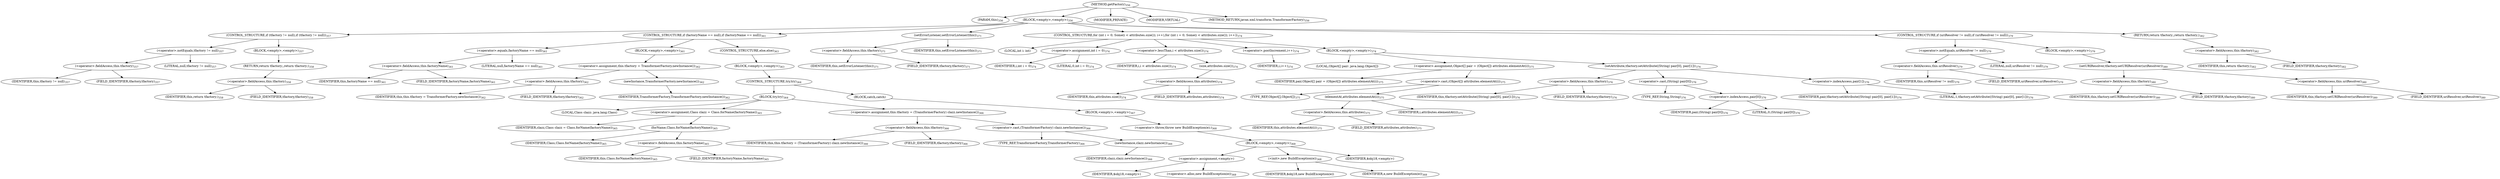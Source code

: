 digraph "getFactory" {  
"692" [label = <(METHOD,getFactory)<SUB>356</SUB>> ]
"41" [label = <(PARAM,this)<SUB>356</SUB>> ]
"693" [label = <(BLOCK,&lt;empty&gt;,&lt;empty&gt;)<SUB>356</SUB>> ]
"694" [label = <(CONTROL_STRUCTURE,if (tfactory != null),if (tfactory != null))<SUB>357</SUB>> ]
"695" [label = <(&lt;operator&gt;.notEquals,tfactory != null)<SUB>357</SUB>> ]
"696" [label = <(&lt;operator&gt;.fieldAccess,this.tfactory)<SUB>357</SUB>> ]
"697" [label = <(IDENTIFIER,this,tfactory != null)<SUB>357</SUB>> ]
"698" [label = <(FIELD_IDENTIFIER,tfactory,tfactory)<SUB>357</SUB>> ]
"699" [label = <(LITERAL,null,tfactory != null)<SUB>357</SUB>> ]
"700" [label = <(BLOCK,&lt;empty&gt;,&lt;empty&gt;)<SUB>357</SUB>> ]
"701" [label = <(RETURN,return tfactory;,return tfactory;)<SUB>358</SUB>> ]
"702" [label = <(&lt;operator&gt;.fieldAccess,this.tfactory)<SUB>358</SUB>> ]
"703" [label = <(IDENTIFIER,this,return tfactory;)<SUB>358</SUB>> ]
"704" [label = <(FIELD_IDENTIFIER,tfactory,tfactory)<SUB>358</SUB>> ]
"705" [label = <(CONTROL_STRUCTURE,if (factoryName == null),if (factoryName == null))<SUB>361</SUB>> ]
"706" [label = <(&lt;operator&gt;.equals,factoryName == null)<SUB>361</SUB>> ]
"707" [label = <(&lt;operator&gt;.fieldAccess,this.factoryName)<SUB>361</SUB>> ]
"708" [label = <(IDENTIFIER,this,factoryName == null)<SUB>361</SUB>> ]
"709" [label = <(FIELD_IDENTIFIER,factoryName,factoryName)<SUB>361</SUB>> ]
"710" [label = <(LITERAL,null,factoryName == null)<SUB>361</SUB>> ]
"711" [label = <(BLOCK,&lt;empty&gt;,&lt;empty&gt;)<SUB>361</SUB>> ]
"712" [label = <(&lt;operator&gt;.assignment,this.tfactory = TransformerFactory.newInstance())<SUB>362</SUB>> ]
"713" [label = <(&lt;operator&gt;.fieldAccess,this.tfactory)<SUB>362</SUB>> ]
"714" [label = <(IDENTIFIER,this,this.tfactory = TransformerFactory.newInstance())<SUB>362</SUB>> ]
"715" [label = <(FIELD_IDENTIFIER,tfactory,tfactory)<SUB>362</SUB>> ]
"716" [label = <(newInstance,TransformerFactory.newInstance())<SUB>362</SUB>> ]
"717" [label = <(IDENTIFIER,TransformerFactory,TransformerFactory.newInstance())<SUB>362</SUB>> ]
"718" [label = <(CONTROL_STRUCTURE,else,else)<SUB>363</SUB>> ]
"719" [label = <(BLOCK,&lt;empty&gt;,&lt;empty&gt;)<SUB>363</SUB>> ]
"720" [label = <(CONTROL_STRUCTURE,try,try)<SUB>364</SUB>> ]
"721" [label = <(BLOCK,try,try)<SUB>364</SUB>> ]
"722" [label = <(LOCAL,Class clazz: java.lang.Class)> ]
"723" [label = <(&lt;operator&gt;.assignment,Class clazz = Class.forName(factoryName))<SUB>365</SUB>> ]
"724" [label = <(IDENTIFIER,clazz,Class clazz = Class.forName(factoryName))<SUB>365</SUB>> ]
"725" [label = <(forName,Class.forName(factoryName))<SUB>365</SUB>> ]
"726" [label = <(IDENTIFIER,Class,Class.forName(factoryName))<SUB>365</SUB>> ]
"727" [label = <(&lt;operator&gt;.fieldAccess,this.factoryName)<SUB>365</SUB>> ]
"728" [label = <(IDENTIFIER,this,Class.forName(factoryName))<SUB>365</SUB>> ]
"729" [label = <(FIELD_IDENTIFIER,factoryName,factoryName)<SUB>365</SUB>> ]
"730" [label = <(&lt;operator&gt;.assignment,this.tfactory = (TransformerFactory) clazz.newInstance())<SUB>366</SUB>> ]
"731" [label = <(&lt;operator&gt;.fieldAccess,this.tfactory)<SUB>366</SUB>> ]
"732" [label = <(IDENTIFIER,this,this.tfactory = (TransformerFactory) clazz.newInstance())<SUB>366</SUB>> ]
"733" [label = <(FIELD_IDENTIFIER,tfactory,tfactory)<SUB>366</SUB>> ]
"734" [label = <(&lt;operator&gt;.cast,(TransformerFactory) clazz.newInstance())<SUB>366</SUB>> ]
"735" [label = <(TYPE_REF,TransformerFactory,TransformerFactory)<SUB>366</SUB>> ]
"736" [label = <(newInstance,clazz.newInstance())<SUB>366</SUB>> ]
"737" [label = <(IDENTIFIER,clazz,clazz.newInstance())<SUB>366</SUB>> ]
"738" [label = <(BLOCK,catch,catch)> ]
"739" [label = <(BLOCK,&lt;empty&gt;,&lt;empty&gt;)<SUB>367</SUB>> ]
"740" [label = <(&lt;operator&gt;.throw,throw new BuildException(e);)<SUB>368</SUB>> ]
"741" [label = <(BLOCK,&lt;empty&gt;,&lt;empty&gt;)<SUB>368</SUB>> ]
"742" [label = <(&lt;operator&gt;.assignment,&lt;empty&gt;)> ]
"743" [label = <(IDENTIFIER,$obj18,&lt;empty&gt;)> ]
"744" [label = <(&lt;operator&gt;.alloc,new BuildException(e))<SUB>368</SUB>> ]
"745" [label = <(&lt;init&gt;,new BuildException(e))<SUB>368</SUB>> ]
"746" [label = <(IDENTIFIER,$obj18,new BuildException(e))> ]
"747" [label = <(IDENTIFIER,e,new BuildException(e))<SUB>368</SUB>> ]
"748" [label = <(IDENTIFIER,$obj18,&lt;empty&gt;)> ]
"749" [label = <(setErrorListener,setErrorListener(this))<SUB>371</SUB>> ]
"750" [label = <(&lt;operator&gt;.fieldAccess,this.tfactory)<SUB>371</SUB>> ]
"751" [label = <(IDENTIFIER,this,setErrorListener(this))<SUB>371</SUB>> ]
"752" [label = <(FIELD_IDENTIFIER,tfactory,tfactory)<SUB>371</SUB>> ]
"40" [label = <(IDENTIFIER,this,setErrorListener(this))<SUB>371</SUB>> ]
"753" [label = <(CONTROL_STRUCTURE,for (int i = 0; Some(i &lt; attributes.size()); i++),for (int i = 0; Some(i &lt; attributes.size()); i++))<SUB>374</SUB>> ]
"754" [label = <(LOCAL,int i: int)> ]
"755" [label = <(&lt;operator&gt;.assignment,int i = 0)<SUB>374</SUB>> ]
"756" [label = <(IDENTIFIER,i,int i = 0)<SUB>374</SUB>> ]
"757" [label = <(LITERAL,0,int i = 0)<SUB>374</SUB>> ]
"758" [label = <(&lt;operator&gt;.lessThan,i &lt; attributes.size())<SUB>374</SUB>> ]
"759" [label = <(IDENTIFIER,i,i &lt; attributes.size())<SUB>374</SUB>> ]
"760" [label = <(size,attributes.size())<SUB>374</SUB>> ]
"761" [label = <(&lt;operator&gt;.fieldAccess,this.attributes)<SUB>374</SUB>> ]
"762" [label = <(IDENTIFIER,this,attributes.size())<SUB>374</SUB>> ]
"763" [label = <(FIELD_IDENTIFIER,attributes,attributes)<SUB>374</SUB>> ]
"764" [label = <(&lt;operator&gt;.postIncrement,i++)<SUB>374</SUB>> ]
"765" [label = <(IDENTIFIER,i,i++)<SUB>374</SUB>> ]
"766" [label = <(BLOCK,&lt;empty&gt;,&lt;empty&gt;)<SUB>374</SUB>> ]
"767" [label = <(LOCAL,Object[] pair: java.lang.Object[])> ]
"768" [label = <(&lt;operator&gt;.assignment,Object[] pair = (Object[]) attributes.elementAt(i))<SUB>375</SUB>> ]
"769" [label = <(IDENTIFIER,pair,Object[] pair = (Object[]) attributes.elementAt(i))<SUB>375</SUB>> ]
"770" [label = <(&lt;operator&gt;.cast,(Object[]) attributes.elementAt(i))<SUB>375</SUB>> ]
"771" [label = <(TYPE_REF,Object[],Object[])<SUB>375</SUB>> ]
"772" [label = <(elementAt,attributes.elementAt(i))<SUB>375</SUB>> ]
"773" [label = <(&lt;operator&gt;.fieldAccess,this.attributes)<SUB>375</SUB>> ]
"774" [label = <(IDENTIFIER,this,attributes.elementAt(i))<SUB>375</SUB>> ]
"775" [label = <(FIELD_IDENTIFIER,attributes,attributes)<SUB>375</SUB>> ]
"776" [label = <(IDENTIFIER,i,attributes.elementAt(i))<SUB>375</SUB>> ]
"777" [label = <(setAttribute,tfactory.setAttribute((String) pair[0], pair[1]))<SUB>376</SUB>> ]
"778" [label = <(&lt;operator&gt;.fieldAccess,this.tfactory)<SUB>376</SUB>> ]
"779" [label = <(IDENTIFIER,this,tfactory.setAttribute((String) pair[0], pair[1]))<SUB>376</SUB>> ]
"780" [label = <(FIELD_IDENTIFIER,tfactory,tfactory)<SUB>376</SUB>> ]
"781" [label = <(&lt;operator&gt;.cast,(String) pair[0])<SUB>376</SUB>> ]
"782" [label = <(TYPE_REF,String,String)<SUB>376</SUB>> ]
"783" [label = <(&lt;operator&gt;.indexAccess,pair[0])<SUB>376</SUB>> ]
"784" [label = <(IDENTIFIER,pair,(String) pair[0])<SUB>376</SUB>> ]
"785" [label = <(LITERAL,0,(String) pair[0])<SUB>376</SUB>> ]
"786" [label = <(&lt;operator&gt;.indexAccess,pair[1])<SUB>376</SUB>> ]
"787" [label = <(IDENTIFIER,pair,tfactory.setAttribute((String) pair[0], pair[1]))<SUB>376</SUB>> ]
"788" [label = <(LITERAL,1,tfactory.setAttribute((String) pair[0], pair[1]))<SUB>376</SUB>> ]
"789" [label = <(CONTROL_STRUCTURE,if (uriResolver != null),if (uriResolver != null))<SUB>379</SUB>> ]
"790" [label = <(&lt;operator&gt;.notEquals,uriResolver != null)<SUB>379</SUB>> ]
"791" [label = <(&lt;operator&gt;.fieldAccess,this.uriResolver)<SUB>379</SUB>> ]
"792" [label = <(IDENTIFIER,this,uriResolver != null)<SUB>379</SUB>> ]
"793" [label = <(FIELD_IDENTIFIER,uriResolver,uriResolver)<SUB>379</SUB>> ]
"794" [label = <(LITERAL,null,uriResolver != null)<SUB>379</SUB>> ]
"795" [label = <(BLOCK,&lt;empty&gt;,&lt;empty&gt;)<SUB>379</SUB>> ]
"796" [label = <(setURIResolver,tfactory.setURIResolver(uriResolver))<SUB>380</SUB>> ]
"797" [label = <(&lt;operator&gt;.fieldAccess,this.tfactory)<SUB>380</SUB>> ]
"798" [label = <(IDENTIFIER,this,tfactory.setURIResolver(uriResolver))<SUB>380</SUB>> ]
"799" [label = <(FIELD_IDENTIFIER,tfactory,tfactory)<SUB>380</SUB>> ]
"800" [label = <(&lt;operator&gt;.fieldAccess,this.uriResolver)<SUB>380</SUB>> ]
"801" [label = <(IDENTIFIER,this,tfactory.setURIResolver(uriResolver))<SUB>380</SUB>> ]
"802" [label = <(FIELD_IDENTIFIER,uriResolver,uriResolver)<SUB>380</SUB>> ]
"803" [label = <(RETURN,return tfactory;,return tfactory;)<SUB>382</SUB>> ]
"804" [label = <(&lt;operator&gt;.fieldAccess,this.tfactory)<SUB>382</SUB>> ]
"805" [label = <(IDENTIFIER,this,return tfactory;)<SUB>382</SUB>> ]
"806" [label = <(FIELD_IDENTIFIER,tfactory,tfactory)<SUB>382</SUB>> ]
"807" [label = <(MODIFIER,PRIVATE)> ]
"808" [label = <(MODIFIER,VIRTUAL)> ]
"809" [label = <(METHOD_RETURN,javax.xml.transform.TransformerFactory)<SUB>356</SUB>> ]
  "692" -> "41" 
  "692" -> "693" 
  "692" -> "807" 
  "692" -> "808" 
  "692" -> "809" 
  "693" -> "694" 
  "693" -> "705" 
  "693" -> "749" 
  "693" -> "753" 
  "693" -> "789" 
  "693" -> "803" 
  "694" -> "695" 
  "694" -> "700" 
  "695" -> "696" 
  "695" -> "699" 
  "696" -> "697" 
  "696" -> "698" 
  "700" -> "701" 
  "701" -> "702" 
  "702" -> "703" 
  "702" -> "704" 
  "705" -> "706" 
  "705" -> "711" 
  "705" -> "718" 
  "706" -> "707" 
  "706" -> "710" 
  "707" -> "708" 
  "707" -> "709" 
  "711" -> "712" 
  "712" -> "713" 
  "712" -> "716" 
  "713" -> "714" 
  "713" -> "715" 
  "716" -> "717" 
  "718" -> "719" 
  "719" -> "720" 
  "720" -> "721" 
  "720" -> "738" 
  "721" -> "722" 
  "721" -> "723" 
  "721" -> "730" 
  "723" -> "724" 
  "723" -> "725" 
  "725" -> "726" 
  "725" -> "727" 
  "727" -> "728" 
  "727" -> "729" 
  "730" -> "731" 
  "730" -> "734" 
  "731" -> "732" 
  "731" -> "733" 
  "734" -> "735" 
  "734" -> "736" 
  "736" -> "737" 
  "738" -> "739" 
  "739" -> "740" 
  "740" -> "741" 
  "741" -> "742" 
  "741" -> "745" 
  "741" -> "748" 
  "742" -> "743" 
  "742" -> "744" 
  "745" -> "746" 
  "745" -> "747" 
  "749" -> "750" 
  "749" -> "40" 
  "750" -> "751" 
  "750" -> "752" 
  "753" -> "754" 
  "753" -> "755" 
  "753" -> "758" 
  "753" -> "764" 
  "753" -> "766" 
  "755" -> "756" 
  "755" -> "757" 
  "758" -> "759" 
  "758" -> "760" 
  "760" -> "761" 
  "761" -> "762" 
  "761" -> "763" 
  "764" -> "765" 
  "766" -> "767" 
  "766" -> "768" 
  "766" -> "777" 
  "768" -> "769" 
  "768" -> "770" 
  "770" -> "771" 
  "770" -> "772" 
  "772" -> "773" 
  "772" -> "776" 
  "773" -> "774" 
  "773" -> "775" 
  "777" -> "778" 
  "777" -> "781" 
  "777" -> "786" 
  "778" -> "779" 
  "778" -> "780" 
  "781" -> "782" 
  "781" -> "783" 
  "783" -> "784" 
  "783" -> "785" 
  "786" -> "787" 
  "786" -> "788" 
  "789" -> "790" 
  "789" -> "795" 
  "790" -> "791" 
  "790" -> "794" 
  "791" -> "792" 
  "791" -> "793" 
  "795" -> "796" 
  "796" -> "797" 
  "796" -> "800" 
  "797" -> "798" 
  "797" -> "799" 
  "800" -> "801" 
  "800" -> "802" 
  "803" -> "804" 
  "804" -> "805" 
  "804" -> "806" 
}
